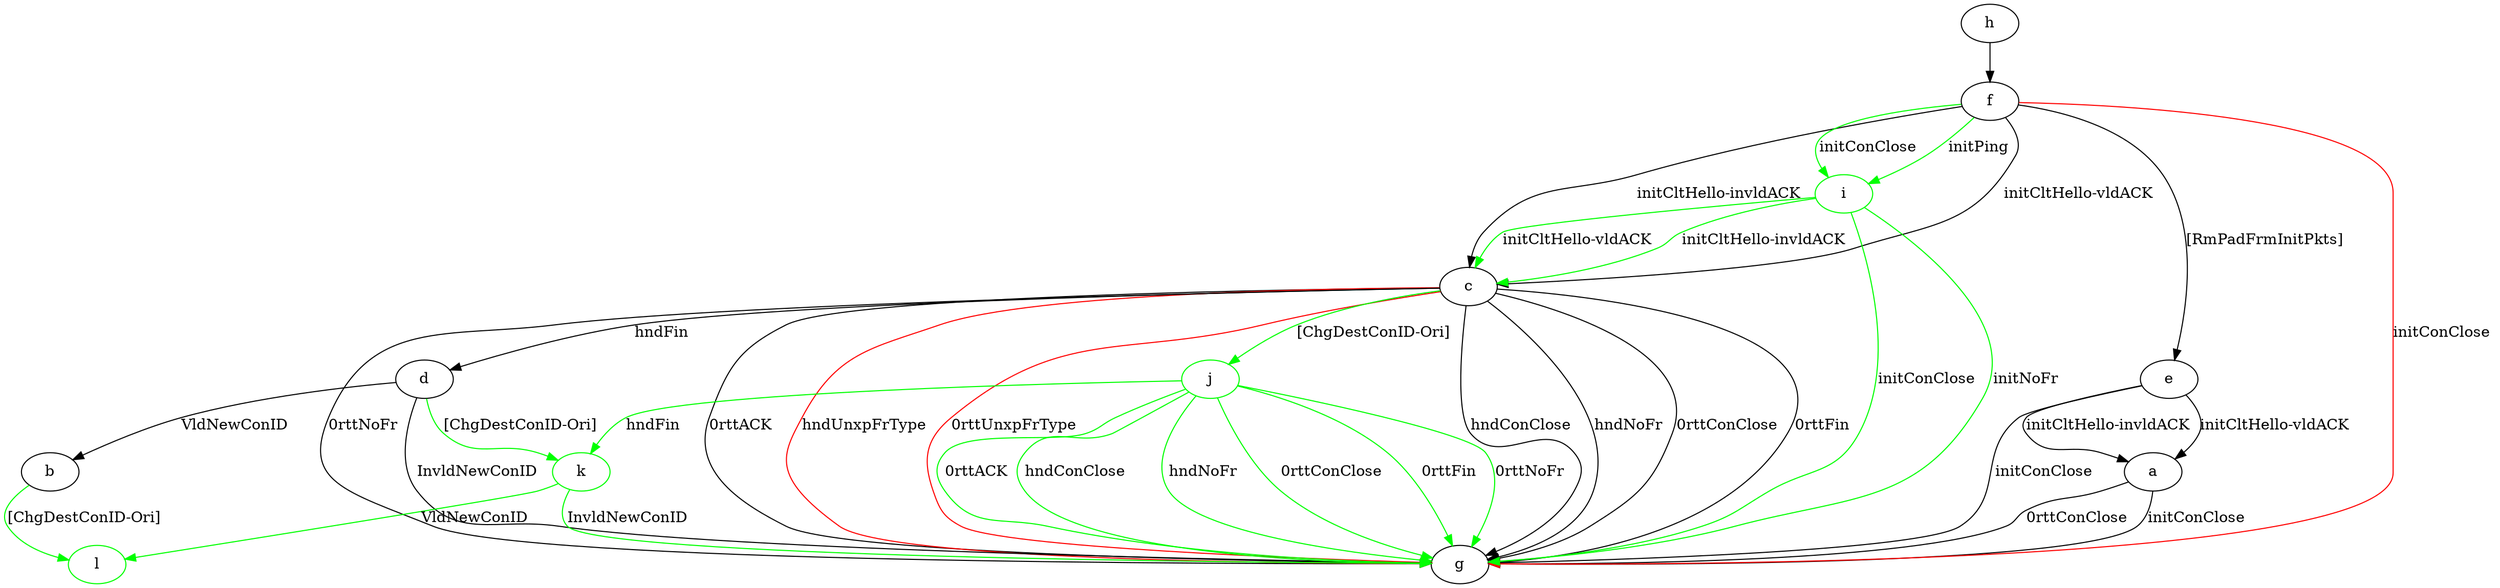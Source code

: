 digraph "" {
	a -> g	[key=0,
		label="initConClose "];
	a -> g	[key=1,
		label="0rttConClose "];
	l	[color=green];
	b -> l	[key=0,
		color=green,
		label="[ChgDestConID-Ori] "];
	c -> d	[key=0,
		label="hndFin "];
	c -> g	[key=0,
		label="hndConClose "];
	c -> g	[key=1,
		label="hndNoFr "];
	c -> g	[key=2,
		label="0rttConClose "];
	c -> g	[key=3,
		label="0rttFin "];
	c -> g	[key=4,
		label="0rttNoFr "];
	c -> g	[key=5,
		label="0rttACK "];
	c -> g	[key=6,
		color=red,
		label="hndUnxpFrType "];
	c -> g	[key=7,
		color=red,
		label="0rttUnxpFrType "];
	j	[color=green];
	c -> j	[key=0,
		color=green,
		label="[ChgDestConID-Ori] "];
	d -> b	[key=0,
		label="VldNewConID "];
	d -> g	[key=0,
		label="InvldNewConID "];
	k	[color=green];
	d -> k	[key=0,
		color=green,
		label="[ChgDestConID-Ori] "];
	e -> a	[key=0,
		label="initCltHello-vldACK "];
	e -> a	[key=1,
		label="initCltHello-invldACK "];
	e -> g	[key=0,
		label="initConClose "];
	f -> c	[key=0,
		label="initCltHello-vldACK "];
	f -> c	[key=1,
		label="initCltHello-invldACK "];
	f -> e	[key=0,
		label="[RmPadFrmInitPkts] "];
	f -> g	[key=0,
		color=red,
		label="initConClose "];
	i	[color=green];
	f -> i	[key=0,
		color=green,
		label="initPing "];
	f -> i	[key=1,
		color=green,
		label="initConClose "];
	h -> f	[key=0];
	i -> c	[key=0,
		color=green,
		label="initCltHello-vldACK "];
	i -> c	[key=1,
		color=green,
		label="initCltHello-invldACK "];
	i -> g	[key=0,
		color=green,
		label="initConClose "];
	i -> g	[key=1,
		color=green,
		label="initNoFr "];
	j -> g	[key=0,
		color=green,
		label="hndConClose "];
	j -> g	[key=1,
		color=green,
		label="hndNoFr "];
	j -> g	[key=2,
		color=green,
		label="0rttConClose "];
	j -> g	[key=3,
		color=green,
		label="0rttFin "];
	j -> g	[key=4,
		color=green,
		label="0rttNoFr "];
	j -> g	[key=5,
		color=green,
		label="0rttACK "];
	j -> k	[key=0,
		color=green,
		label="hndFin "];
	k -> g	[key=0,
		color=green,
		label="InvldNewConID "];
	k -> l	[key=0,
		color=green,
		label="VldNewConID "];
}
